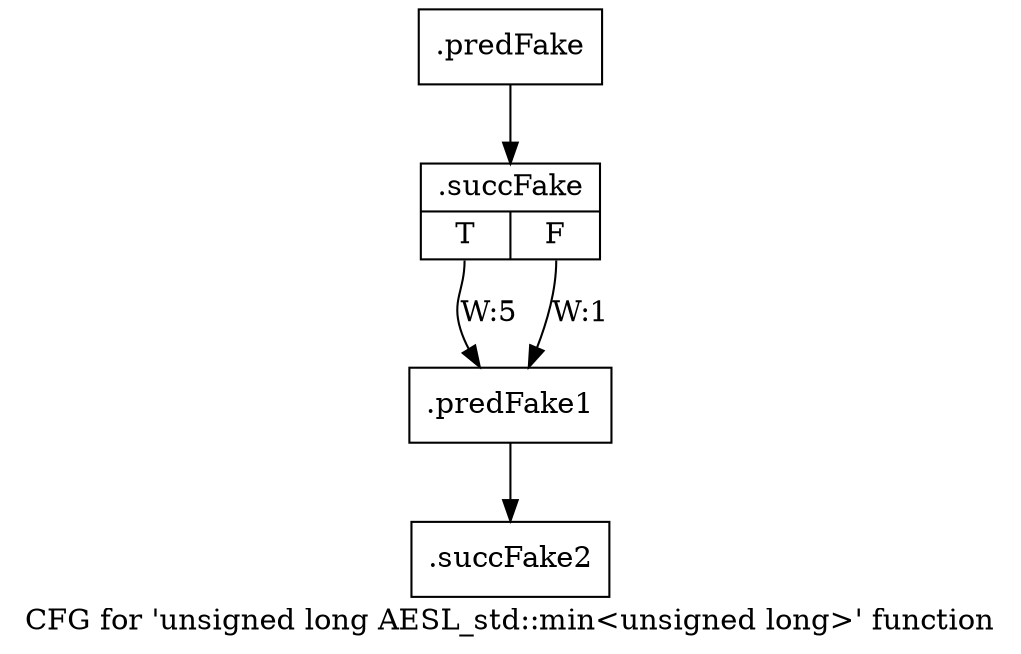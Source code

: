 digraph "CFG for 'unsigned long AESL_std::min\<unsigned long\>' function" {
	label="CFG for 'unsigned long AESL_std::min\<unsigned long\>' function";

	Node0x5f28110 [shape=record,filename="",linenumber="",label="{.predFake}"];
	Node0x5f28110 -> Node0x62fb400[ callList="" memoryops="" filename="/mnt/xilinx/Vitis_HLS/2021.2/include/etc/ap_private.h" execusionnum="4"];
	Node0x62fb400 [shape=record,filename="/mnt/xilinx/Vitis_HLS/2021.2/include/etc/ap_private.h",linenumber="112",label="{.succFake|{<s0>T|<s1>F}}"];
	Node0x62fb400:s0 -> Node0x5f28cd0[label="W:5" callList="" memoryops="" filename="/mnt/xilinx/Vitis_HLS/2021.2/include/etc/ap_private.h" execusionnum="4"];
	Node0x62fb400:s1 -> Node0x5f28cd0[label="W:1" callList="" memoryops="" filename="/mnt/xilinx/Vitis_HLS/2021.2/include/etc/ap_private.h" execusionnum="0"];
	Node0x5f28cd0 [shape=record,filename="/mnt/xilinx/Vitis_HLS/2021.2/include/etc/ap_private.h",linenumber="112",label="{.predFake1}"];
	Node0x5f28cd0 -> Node0x62fd740[ callList="" memoryops="" filename="/mnt/xilinx/Vitis_HLS/2021.2/include/etc/ap_private.h" execusionnum="4"];
	Node0x62fd740 [shape=record,filename="/mnt/xilinx/Vitis_HLS/2021.2/include/etc/ap_private.h",linenumber="112",label="{.succFake2}"];
}
